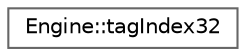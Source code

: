digraph "Graphical Class Hierarchy"
{
 // LATEX_PDF_SIZE
  bgcolor="transparent";
  edge [fontname=Helvetica,fontsize=10,labelfontname=Helvetica,labelfontsize=10];
  node [fontname=Helvetica,fontsize=10,shape=box,height=0.2,width=0.4];
  rankdir="LR";
  Node0 [id="Node000000",label="Engine::tagIndex32",height=0.2,width=0.4,color="grey40", fillcolor="white", style="filled",URL="$struct_engine_1_1tag_index32.html",tooltip=" "];
}
